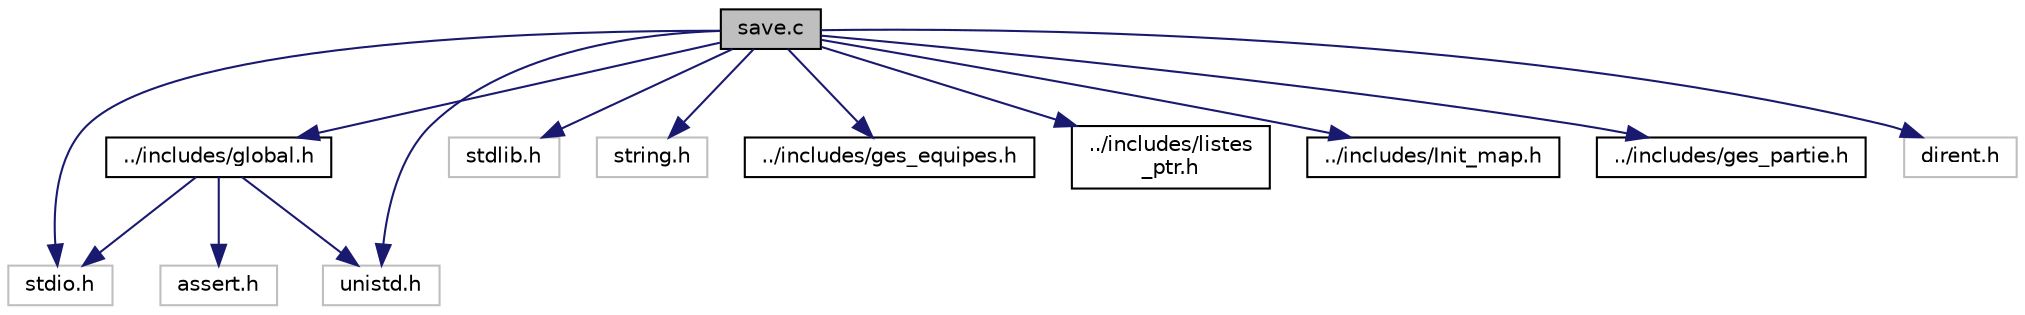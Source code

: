 digraph "save.c"
{
  edge [fontname="Helvetica",fontsize="10",labelfontname="Helvetica",labelfontsize="10"];
  node [fontname="Helvetica",fontsize="10",shape=record];
  Node1 [label="save.c",height=0.2,width=0.4,color="black", fillcolor="grey75", style="filled", fontcolor="black"];
  Node1 -> Node2 [color="midnightblue",fontsize="10",style="solid"];
  Node2 [label="stdio.h",height=0.2,width=0.4,color="grey75", fillcolor="white", style="filled"];
  Node1 -> Node3 [color="midnightblue",fontsize="10",style="solid"];
  Node3 [label="stdlib.h",height=0.2,width=0.4,color="grey75", fillcolor="white", style="filled"];
  Node1 -> Node4 [color="midnightblue",fontsize="10",style="solid"];
  Node4 [label="unistd.h",height=0.2,width=0.4,color="grey75", fillcolor="white", style="filled"];
  Node1 -> Node5 [color="midnightblue",fontsize="10",style="solid"];
  Node5 [label="string.h",height=0.2,width=0.4,color="grey75", fillcolor="white", style="filled"];
  Node1 -> Node6 [color="midnightblue",fontsize="10",style="solid"];
  Node6 [label="../includes/global.h",height=0.2,width=0.4,color="black", fillcolor="white", style="filled",URL="$a00022.html",tooltip="Ce fichier contient les définitions de chaque structure globales utilisées dans le projet..."];
  Node6 -> Node2 [color="midnightblue",fontsize="10",style="solid"];
  Node6 -> Node4 [color="midnightblue",fontsize="10",style="solid"];
  Node6 -> Node7 [color="midnightblue",fontsize="10",style="solid"];
  Node7 [label="assert.h",height=0.2,width=0.4,color="grey75", fillcolor="white", style="filled"];
  Node1 -> Node8 [color="midnightblue",fontsize="10",style="solid"];
  Node8 [label="../includes/ges_equipes.h",height=0.2,width=0.4,color="black", fillcolor="white", style="filled",URL="$a00019.html",tooltip="Ce fichier contient les définitions des fonctions permettant de modifier les équipes. "];
  Node1 -> Node9 [color="midnightblue",fontsize="10",style="solid"];
  Node9 [label="../includes/listes\l_ptr.h",height=0.2,width=0.4,color="black", fillcolor="white", style="filled",URL="$a00026.html",tooltip="Ce fichier contient les définitions des primitives d&#39;acces aux listes. "];
  Node1 -> Node10 [color="midnightblue",fontsize="10",style="solid"];
  Node10 [label="../includes/Init_map.h",height=0.2,width=0.4,color="black", fillcolor="white", style="filled",URL="$a00024.html",tooltip="Ce fichier contient les définitions des fonctions permettant la création de la map. "];
  Node1 -> Node11 [color="midnightblue",fontsize="10",style="solid"];
  Node11 [label="../includes/ges_partie.h",height=0.2,width=0.4,color="black", fillcolor="white", style="filled",URL="$a00021.html",tooltip="Ce fichier contient les définitions des primitives de gestion de la parie. "];
  Node1 -> Node12 [color="midnightblue",fontsize="10",style="solid"];
  Node12 [label="dirent.h",height=0.2,width=0.4,color="grey75", fillcolor="white", style="filled"];
}
